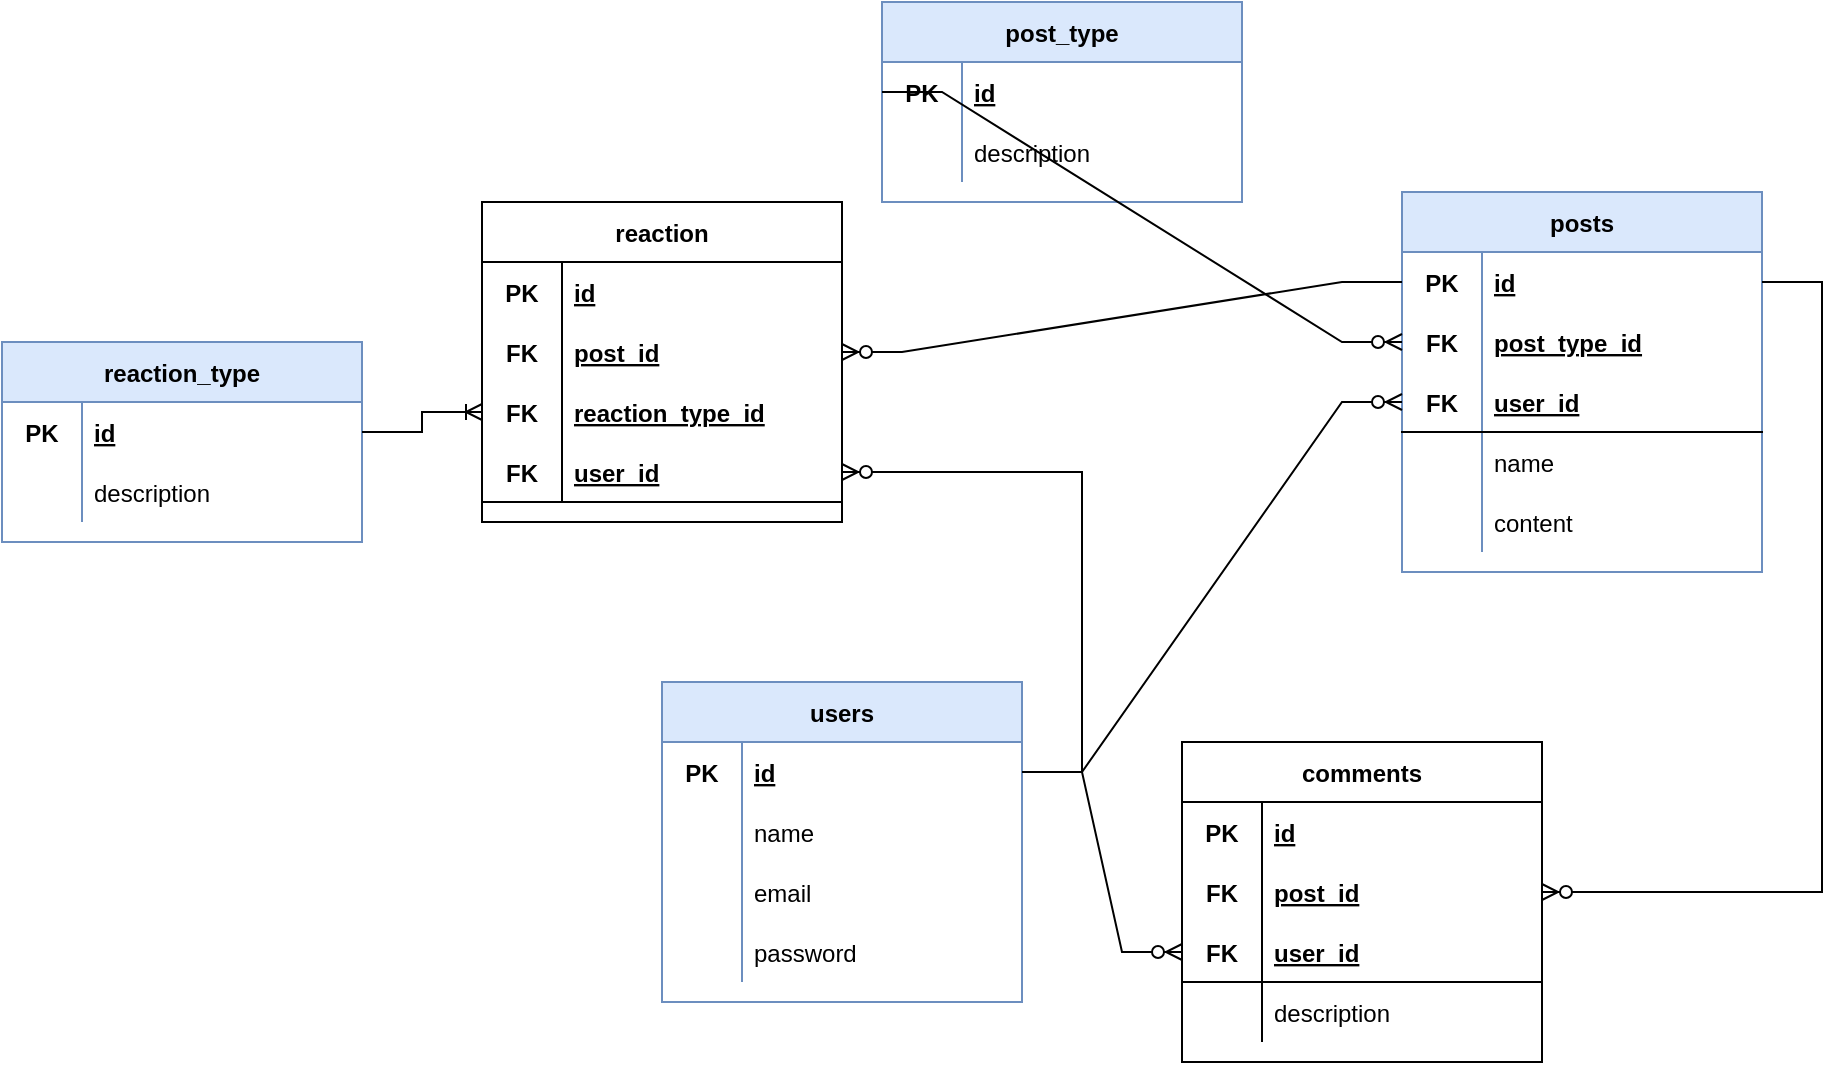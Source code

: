 <mxfile version="17.4.0" type="github"><diagram id="Au9tKrh3lZWZgQ1MWsz4" name="Página-1"><mxGraphModel dx="2114" dy="545" grid="1" gridSize="10" guides="1" tooltips="1" connect="1" arrows="1" fold="1" page="1" pageScale="1" pageWidth="1100" pageHeight="850" math="0" shadow="0"><root><mxCell id="0"/><mxCell id="1" parent="0"/><mxCell id="S0UIy8cH_xMcB4vQErI5-1" value="users" style="shape=table;startSize=30;container=1;collapsible=1;childLayout=tableLayout;fixedRows=1;rowLines=0;fontStyle=1;align=center;resizeLast=1;fontSize=12;verticalAlign=middle;spacing=0;spacingTop=0;fillColor=#dae8fc;strokeColor=#6c8ebf;" vertex="1" parent="1"><mxGeometry x="20" y="510" width="180" height="160" as="geometry"/></mxCell><mxCell id="S0UIy8cH_xMcB4vQErI5-2" value="" style="shape=tableRow;horizontal=0;startSize=0;swimlaneHead=0;swimlaneBody=0;fillColor=none;collapsible=0;dropTarget=0;points=[[0,0.5],[1,0.5]];portConstraint=eastwest;top=0;left=0;right=0;bottom=0;fontSize=12;verticalAlign=middle;spacing=0;spacingTop=0;" vertex="1" parent="S0UIy8cH_xMcB4vQErI5-1"><mxGeometry y="30" width="180" height="30" as="geometry"/></mxCell><mxCell id="S0UIy8cH_xMcB4vQErI5-3" value="PK" style="shape=partialRectangle;connectable=0;fillColor=none;top=0;left=0;bottom=0;right=0;fontStyle=1;overflow=hidden;fontSize=12;verticalAlign=middle;spacing=0;spacingTop=0;" vertex="1" parent="S0UIy8cH_xMcB4vQErI5-2"><mxGeometry width="40" height="30" as="geometry"><mxRectangle width="40" height="30" as="alternateBounds"/></mxGeometry></mxCell><mxCell id="S0UIy8cH_xMcB4vQErI5-4" value="id" style="shape=partialRectangle;connectable=0;fillColor=none;top=0;left=0;bottom=0;right=0;align=left;spacingLeft=6;fontStyle=5;overflow=hidden;fontSize=12;verticalAlign=middle;spacing=0;spacingTop=0;" vertex="1" parent="S0UIy8cH_xMcB4vQErI5-2"><mxGeometry x="40" width="140" height="30" as="geometry"><mxRectangle width="140" height="30" as="alternateBounds"/></mxGeometry></mxCell><mxCell id="S0UIy8cH_xMcB4vQErI5-8" value="" style="shape=tableRow;horizontal=0;startSize=0;swimlaneHead=0;swimlaneBody=0;fillColor=none;collapsible=0;dropTarget=0;points=[[0,0.5],[1,0.5]];portConstraint=eastwest;top=0;left=0;right=0;bottom=0;fontSize=12;verticalAlign=middle;spacing=0;spacingTop=0;" vertex="1" parent="S0UIy8cH_xMcB4vQErI5-1"><mxGeometry y="60" width="180" height="30" as="geometry"/></mxCell><mxCell id="S0UIy8cH_xMcB4vQErI5-9" value="" style="shape=partialRectangle;connectable=0;fillColor=none;top=0;left=0;bottom=0;right=0;editable=1;overflow=hidden;fontSize=12;verticalAlign=middle;spacing=0;spacingTop=0;" vertex="1" parent="S0UIy8cH_xMcB4vQErI5-8"><mxGeometry width="40" height="30" as="geometry"><mxRectangle width="40" height="30" as="alternateBounds"/></mxGeometry></mxCell><mxCell id="S0UIy8cH_xMcB4vQErI5-10" value="name" style="shape=partialRectangle;connectable=0;fillColor=none;top=0;left=0;bottom=0;right=0;align=left;spacingLeft=6;overflow=hidden;fontSize=12;verticalAlign=middle;spacing=0;spacingTop=0;" vertex="1" parent="S0UIy8cH_xMcB4vQErI5-8"><mxGeometry x="40" width="140" height="30" as="geometry"><mxRectangle width="140" height="30" as="alternateBounds"/></mxGeometry></mxCell><mxCell id="S0UIy8cH_xMcB4vQErI5-11" value="" style="shape=tableRow;horizontal=0;startSize=0;swimlaneHead=0;swimlaneBody=0;fillColor=none;collapsible=0;dropTarget=0;points=[[0,0.5],[1,0.5]];portConstraint=eastwest;top=0;left=0;right=0;bottom=0;fontSize=12;verticalAlign=middle;spacing=0;spacingTop=0;" vertex="1" parent="S0UIy8cH_xMcB4vQErI5-1"><mxGeometry y="90" width="180" height="30" as="geometry"/></mxCell><mxCell id="S0UIy8cH_xMcB4vQErI5-12" value="" style="shape=partialRectangle;connectable=0;fillColor=none;top=0;left=0;bottom=0;right=0;editable=1;overflow=hidden;fontSize=12;verticalAlign=middle;spacing=0;spacingTop=0;" vertex="1" parent="S0UIy8cH_xMcB4vQErI5-11"><mxGeometry width="40" height="30" as="geometry"><mxRectangle width="40" height="30" as="alternateBounds"/></mxGeometry></mxCell><mxCell id="S0UIy8cH_xMcB4vQErI5-13" value="email" style="shape=partialRectangle;connectable=0;fillColor=none;top=0;left=0;bottom=0;right=0;align=left;spacingLeft=6;overflow=hidden;fontSize=12;verticalAlign=middle;spacing=0;spacingTop=0;" vertex="1" parent="S0UIy8cH_xMcB4vQErI5-11"><mxGeometry x="40" width="140" height="30" as="geometry"><mxRectangle width="140" height="30" as="alternateBounds"/></mxGeometry></mxCell><mxCell id="S0UIy8cH_xMcB4vQErI5-14" style="shape=tableRow;horizontal=0;startSize=0;swimlaneHead=0;swimlaneBody=0;fillColor=none;collapsible=0;dropTarget=0;points=[[0,0.5],[1,0.5]];portConstraint=eastwest;top=0;left=0;right=0;bottom=0;fontSize=12;verticalAlign=middle;spacing=0;spacingTop=0;" vertex="1" parent="S0UIy8cH_xMcB4vQErI5-1"><mxGeometry y="120" width="180" height="30" as="geometry"/></mxCell><mxCell id="S0UIy8cH_xMcB4vQErI5-15" style="shape=partialRectangle;connectable=0;fillColor=none;top=0;left=0;bottom=0;right=0;editable=1;overflow=hidden;fontSize=12;verticalAlign=middle;spacing=0;spacingTop=0;" vertex="1" parent="S0UIy8cH_xMcB4vQErI5-14"><mxGeometry width="40" height="30" as="geometry"><mxRectangle width="40" height="30" as="alternateBounds"/></mxGeometry></mxCell><mxCell id="S0UIy8cH_xMcB4vQErI5-16" value="password" style="shape=partialRectangle;connectable=0;fillColor=none;top=0;left=0;bottom=0;right=0;align=left;spacingLeft=6;overflow=hidden;fontSize=12;verticalAlign=middle;spacing=0;spacingTop=0;" vertex="1" parent="S0UIy8cH_xMcB4vQErI5-14"><mxGeometry x="40" width="140" height="30" as="geometry"><mxRectangle width="140" height="30" as="alternateBounds"/></mxGeometry></mxCell><mxCell id="S0UIy8cH_xMcB4vQErI5-17" value="posts" style="shape=table;startSize=30;container=1;collapsible=1;childLayout=tableLayout;fixedRows=1;rowLines=0;fontStyle=1;align=center;resizeLast=1;fontSize=12;verticalAlign=middle;spacing=0;spacingTop=0;fillColor=#dae8fc;strokeColor=#6c8ebf;" vertex="1" parent="1"><mxGeometry x="390" y="265" width="180" height="190" as="geometry"/></mxCell><mxCell id="S0UIy8cH_xMcB4vQErI5-18" value="" style="shape=tableRow;horizontal=0;startSize=0;swimlaneHead=0;swimlaneBody=0;fillColor=none;collapsible=0;dropTarget=0;points=[[0,0.5],[1,0.5]];portConstraint=eastwest;top=0;left=0;right=0;bottom=0;fontSize=12;verticalAlign=middle;spacing=0;spacingTop=0;" vertex="1" parent="S0UIy8cH_xMcB4vQErI5-17"><mxGeometry y="30" width="180" height="30" as="geometry"/></mxCell><mxCell id="S0UIy8cH_xMcB4vQErI5-19" value="PK" style="shape=partialRectangle;connectable=0;fillColor=none;top=0;left=0;bottom=0;right=0;fontStyle=1;overflow=hidden;fontSize=12;verticalAlign=middle;spacing=0;spacingTop=0;" vertex="1" parent="S0UIy8cH_xMcB4vQErI5-18"><mxGeometry width="40" height="30" as="geometry"><mxRectangle width="40" height="30" as="alternateBounds"/></mxGeometry></mxCell><mxCell id="S0UIy8cH_xMcB4vQErI5-20" value="id" style="shape=partialRectangle;connectable=0;fillColor=none;top=0;left=0;bottom=0;right=0;align=left;spacingLeft=6;fontStyle=5;overflow=hidden;fontSize=12;verticalAlign=middle;spacing=0;spacingTop=0;" vertex="1" parent="S0UIy8cH_xMcB4vQErI5-18"><mxGeometry x="40" width="140" height="30" as="geometry"><mxRectangle width="140" height="30" as="alternateBounds"/></mxGeometry></mxCell><mxCell id="S0UIy8cH_xMcB4vQErI5-33" style="shape=tableRow;horizontal=0;startSize=0;swimlaneHead=0;swimlaneBody=0;fillColor=none;collapsible=0;dropTarget=0;points=[[0,0.5],[1,0.5]];portConstraint=eastwest;top=0;left=0;right=0;bottom=0;fontSize=12;verticalAlign=middle;spacing=0;spacingTop=0;" vertex="1" parent="S0UIy8cH_xMcB4vQErI5-17"><mxGeometry y="60" width="180" height="30" as="geometry"/></mxCell><mxCell id="S0UIy8cH_xMcB4vQErI5-34" value="FK" style="shape=partialRectangle;connectable=0;fillColor=none;top=0;left=0;bottom=0;right=0;fontStyle=1;overflow=hidden;fontSize=12;verticalAlign=middle;spacing=0;spacingTop=0;" vertex="1" parent="S0UIy8cH_xMcB4vQErI5-33"><mxGeometry width="40" height="30" as="geometry"><mxRectangle width="40" height="30" as="alternateBounds"/></mxGeometry></mxCell><mxCell id="S0UIy8cH_xMcB4vQErI5-35" value="post_type_id" style="shape=partialRectangle;connectable=0;fillColor=none;top=0;left=0;bottom=0;right=0;align=left;spacingLeft=6;fontStyle=5;overflow=hidden;fontSize=12;verticalAlign=middle;spacing=0;spacingTop=0;" vertex="1" parent="S0UIy8cH_xMcB4vQErI5-33"><mxGeometry x="40" width="140" height="30" as="geometry"><mxRectangle width="140" height="30" as="alternateBounds"/></mxGeometry></mxCell><mxCell id="S0UIy8cH_xMcB4vQErI5-21" value="" style="shape=tableRow;horizontal=0;startSize=0;swimlaneHead=0;swimlaneBody=0;fillColor=none;collapsible=0;dropTarget=0;points=[[0,0.5],[1,0.5]];portConstraint=eastwest;top=0;left=0;right=0;bottom=1;fontSize=12;verticalAlign=middle;spacing=0;spacingTop=0;" vertex="1" parent="S0UIy8cH_xMcB4vQErI5-17"><mxGeometry y="90" width="180" height="30" as="geometry"/></mxCell><mxCell id="S0UIy8cH_xMcB4vQErI5-22" value="FK" style="shape=partialRectangle;connectable=0;fillColor=none;top=0;left=0;bottom=0;right=0;fontStyle=1;overflow=hidden;fontSize=12;verticalAlign=middle;spacing=0;spacingTop=0;" vertex="1" parent="S0UIy8cH_xMcB4vQErI5-21"><mxGeometry width="40" height="30" as="geometry"><mxRectangle width="40" height="30" as="alternateBounds"/></mxGeometry></mxCell><mxCell id="S0UIy8cH_xMcB4vQErI5-23" value="user_id" style="shape=partialRectangle;connectable=0;fillColor=none;top=0;left=0;bottom=0;right=0;align=left;spacingLeft=6;fontStyle=5;overflow=hidden;fontSize=12;verticalAlign=middle;spacing=0;spacingTop=0;" vertex="1" parent="S0UIy8cH_xMcB4vQErI5-21"><mxGeometry x="40" width="140" height="30" as="geometry"><mxRectangle width="140" height="30" as="alternateBounds"/></mxGeometry></mxCell><mxCell id="S0UIy8cH_xMcB4vQErI5-24" value="" style="shape=tableRow;horizontal=0;startSize=0;swimlaneHead=0;swimlaneBody=0;fillColor=none;collapsible=0;dropTarget=0;points=[[0,0.5],[1,0.5]];portConstraint=eastwest;top=0;left=0;right=0;bottom=0;fontSize=12;verticalAlign=middle;spacing=0;spacingTop=0;" vertex="1" parent="S0UIy8cH_xMcB4vQErI5-17"><mxGeometry y="120" width="180" height="30" as="geometry"/></mxCell><mxCell id="S0UIy8cH_xMcB4vQErI5-25" value="" style="shape=partialRectangle;connectable=0;fillColor=none;top=0;left=0;bottom=0;right=0;editable=1;overflow=hidden;fontSize=12;verticalAlign=middle;spacing=0;spacingTop=0;" vertex="1" parent="S0UIy8cH_xMcB4vQErI5-24"><mxGeometry width="40" height="30" as="geometry"><mxRectangle width="40" height="30" as="alternateBounds"/></mxGeometry></mxCell><mxCell id="S0UIy8cH_xMcB4vQErI5-26" value="name" style="shape=partialRectangle;connectable=0;fillColor=none;top=0;left=0;bottom=0;right=0;align=left;spacingLeft=6;overflow=hidden;fontSize=12;verticalAlign=middle;spacing=0;spacingTop=0;" vertex="1" parent="S0UIy8cH_xMcB4vQErI5-24"><mxGeometry x="40" width="140" height="30" as="geometry"><mxRectangle width="140" height="30" as="alternateBounds"/></mxGeometry></mxCell><mxCell id="S0UIy8cH_xMcB4vQErI5-92" style="shape=tableRow;horizontal=0;startSize=0;swimlaneHead=0;swimlaneBody=0;fillColor=none;collapsible=0;dropTarget=0;points=[[0,0.5],[1,0.5]];portConstraint=eastwest;top=0;left=0;right=0;bottom=0;fontSize=12;verticalAlign=middle;spacing=0;spacingTop=0;" vertex="1" parent="S0UIy8cH_xMcB4vQErI5-17"><mxGeometry y="150" width="180" height="30" as="geometry"/></mxCell><mxCell id="S0UIy8cH_xMcB4vQErI5-93" style="shape=partialRectangle;connectable=0;fillColor=none;top=0;left=0;bottom=0;right=0;editable=1;overflow=hidden;fontSize=12;verticalAlign=middle;spacing=0;spacingTop=0;" vertex="1" parent="S0UIy8cH_xMcB4vQErI5-92"><mxGeometry width="40" height="30" as="geometry"><mxRectangle width="40" height="30" as="alternateBounds"/></mxGeometry></mxCell><mxCell id="S0UIy8cH_xMcB4vQErI5-94" value="content" style="shape=partialRectangle;connectable=0;fillColor=none;top=0;left=0;bottom=0;right=0;align=left;spacingLeft=6;overflow=hidden;fontSize=12;verticalAlign=middle;spacing=0;spacingTop=0;" vertex="1" parent="S0UIy8cH_xMcB4vQErI5-92"><mxGeometry x="40" width="140" height="30" as="geometry"><mxRectangle width="140" height="30" as="alternateBounds"/></mxGeometry></mxCell><mxCell id="S0UIy8cH_xMcB4vQErI5-36" value="post_type" style="shape=table;startSize=30;container=1;collapsible=1;childLayout=tableLayout;fixedRows=1;rowLines=0;fontStyle=1;align=center;resizeLast=1;fontSize=12;verticalAlign=middle;spacing=0;spacingTop=0;fillColor=#dae8fc;strokeColor=#6c8ebf;" vertex="1" parent="1"><mxGeometry x="130" y="170" width="180" height="100" as="geometry"/></mxCell><mxCell id="S0UIy8cH_xMcB4vQErI5-37" value="" style="shape=tableRow;horizontal=0;startSize=0;swimlaneHead=0;swimlaneBody=0;fillColor=none;collapsible=0;dropTarget=0;points=[[0,0.5],[1,0.5]];portConstraint=eastwest;top=0;left=0;right=0;bottom=0;fontSize=12;verticalAlign=middle;spacing=0;spacingTop=0;" vertex="1" parent="S0UIy8cH_xMcB4vQErI5-36"><mxGeometry y="30" width="180" height="30" as="geometry"/></mxCell><mxCell id="S0UIy8cH_xMcB4vQErI5-38" value="PK" style="shape=partialRectangle;connectable=0;fillColor=none;top=0;left=0;bottom=0;right=0;fontStyle=1;overflow=hidden;fontSize=12;verticalAlign=middle;spacing=0;spacingTop=0;" vertex="1" parent="S0UIy8cH_xMcB4vQErI5-37"><mxGeometry width="40" height="30" as="geometry"><mxRectangle width="40" height="30" as="alternateBounds"/></mxGeometry></mxCell><mxCell id="S0UIy8cH_xMcB4vQErI5-39" value="id" style="shape=partialRectangle;connectable=0;fillColor=none;top=0;left=0;bottom=0;right=0;align=left;spacingLeft=6;fontStyle=5;overflow=hidden;fontSize=12;verticalAlign=middle;spacing=0;spacingTop=0;" vertex="1" parent="S0UIy8cH_xMcB4vQErI5-37"><mxGeometry x="40" width="140" height="30" as="geometry"><mxRectangle width="140" height="30" as="alternateBounds"/></mxGeometry></mxCell><mxCell id="S0UIy8cH_xMcB4vQErI5-46" value="" style="shape=tableRow;horizontal=0;startSize=0;swimlaneHead=0;swimlaneBody=0;fillColor=none;collapsible=0;dropTarget=0;points=[[0,0.5],[1,0.5]];portConstraint=eastwest;top=0;left=0;right=0;bottom=0;fontSize=12;verticalAlign=middle;spacing=0;spacingTop=0;" vertex="1" parent="S0UIy8cH_xMcB4vQErI5-36"><mxGeometry y="60" width="180" height="30" as="geometry"/></mxCell><mxCell id="S0UIy8cH_xMcB4vQErI5-47" value="" style="shape=partialRectangle;connectable=0;fillColor=none;top=0;left=0;bottom=0;right=0;editable=1;overflow=hidden;fontSize=12;verticalAlign=middle;spacing=0;spacingTop=0;" vertex="1" parent="S0UIy8cH_xMcB4vQErI5-46"><mxGeometry width="40" height="30" as="geometry"><mxRectangle width="40" height="30" as="alternateBounds"/></mxGeometry></mxCell><mxCell id="S0UIy8cH_xMcB4vQErI5-48" value="description" style="shape=partialRectangle;connectable=0;fillColor=none;top=0;left=0;bottom=0;right=0;align=left;spacingLeft=6;overflow=hidden;fontSize=12;verticalAlign=middle;spacing=0;spacingTop=0;" vertex="1" parent="S0UIy8cH_xMcB4vQErI5-46"><mxGeometry x="40" width="140" height="30" as="geometry"><mxRectangle width="140" height="30" as="alternateBounds"/></mxGeometry></mxCell><mxCell id="S0UIy8cH_xMcB4vQErI5-49" value="" style="edgeStyle=entityRelationEdgeStyle;fontSize=12;html=1;endArrow=ERzeroToMany;endFill=1;rounded=0;" edge="1" parent="1" source="S0UIy8cH_xMcB4vQErI5-2" target="S0UIy8cH_xMcB4vQErI5-21"><mxGeometry width="100" height="100" relative="1" as="geometry"><mxPoint x="220" y="510" as="sourcePoint"/><mxPoint x="320" y="410" as="targetPoint"/></mxGeometry></mxCell><mxCell id="S0UIy8cH_xMcB4vQErI5-50" value="" style="edgeStyle=entityRelationEdgeStyle;fontSize=12;html=1;endArrow=ERzeroToMany;endFill=1;rounded=0;entryX=0;entryY=0.5;entryDx=0;entryDy=0;exitX=0;exitY=0.5;exitDx=0;exitDy=0;" edge="1" parent="1" source="S0UIy8cH_xMcB4vQErI5-37" target="S0UIy8cH_xMcB4vQErI5-33"><mxGeometry width="100" height="100" relative="1" as="geometry"><mxPoint x="210" y="565" as="sourcePoint"/><mxPoint x="270" y="415" as="targetPoint"/></mxGeometry></mxCell><mxCell id="S0UIy8cH_xMcB4vQErI5-51" value="comments" style="shape=table;startSize=30;container=1;collapsible=1;childLayout=tableLayout;fixedRows=1;rowLines=0;fontStyle=1;align=center;resizeLast=1;fontSize=12;verticalAlign=middle;spacing=0;spacingTop=0;" vertex="1" parent="1"><mxGeometry x="280" y="540" width="180" height="160" as="geometry"/></mxCell><mxCell id="S0UIy8cH_xMcB4vQErI5-52" value="" style="shape=tableRow;horizontal=0;startSize=0;swimlaneHead=0;swimlaneBody=0;fillColor=none;collapsible=0;dropTarget=0;points=[[0,0.5],[1,0.5]];portConstraint=eastwest;top=0;left=0;right=0;bottom=0;fontSize=12;verticalAlign=middle;spacing=0;spacingTop=0;" vertex="1" parent="S0UIy8cH_xMcB4vQErI5-51"><mxGeometry y="30" width="180" height="30" as="geometry"/></mxCell><mxCell id="S0UIy8cH_xMcB4vQErI5-53" value="PK" style="shape=partialRectangle;connectable=0;fillColor=none;top=0;left=0;bottom=0;right=0;fontStyle=1;overflow=hidden;fontSize=12;verticalAlign=middle;spacing=0;spacingTop=0;" vertex="1" parent="S0UIy8cH_xMcB4vQErI5-52"><mxGeometry width="40" height="30" as="geometry"><mxRectangle width="40" height="30" as="alternateBounds"/></mxGeometry></mxCell><mxCell id="S0UIy8cH_xMcB4vQErI5-54" value="id" style="shape=partialRectangle;connectable=0;fillColor=none;top=0;left=0;bottom=0;right=0;align=left;spacingLeft=6;fontStyle=5;overflow=hidden;fontSize=12;verticalAlign=middle;spacing=0;spacingTop=0;" vertex="1" parent="S0UIy8cH_xMcB4vQErI5-52"><mxGeometry x="40" width="140" height="30" as="geometry"><mxRectangle width="140" height="30" as="alternateBounds"/></mxGeometry></mxCell><mxCell id="S0UIy8cH_xMcB4vQErI5-55" style="shape=tableRow;horizontal=0;startSize=0;swimlaneHead=0;swimlaneBody=0;fillColor=none;collapsible=0;dropTarget=0;points=[[0,0.5],[1,0.5]];portConstraint=eastwest;top=0;left=0;right=0;bottom=0;fontSize=12;verticalAlign=middle;spacing=0;spacingTop=0;" vertex="1" parent="S0UIy8cH_xMcB4vQErI5-51"><mxGeometry y="60" width="180" height="30" as="geometry"/></mxCell><mxCell id="S0UIy8cH_xMcB4vQErI5-56" value="FK" style="shape=partialRectangle;connectable=0;fillColor=none;top=0;left=0;bottom=0;right=0;fontStyle=1;overflow=hidden;fontSize=12;verticalAlign=middle;spacing=0;spacingTop=0;" vertex="1" parent="S0UIy8cH_xMcB4vQErI5-55"><mxGeometry width="40" height="30" as="geometry"><mxRectangle width="40" height="30" as="alternateBounds"/></mxGeometry></mxCell><mxCell id="S0UIy8cH_xMcB4vQErI5-57" value="post_id" style="shape=partialRectangle;connectable=0;fillColor=none;top=0;left=0;bottom=0;right=0;align=left;spacingLeft=6;fontStyle=5;overflow=hidden;fontSize=12;verticalAlign=middle;spacing=0;spacingTop=0;" vertex="1" parent="S0UIy8cH_xMcB4vQErI5-55"><mxGeometry x="40" width="140" height="30" as="geometry"><mxRectangle width="140" height="30" as="alternateBounds"/></mxGeometry></mxCell><mxCell id="S0UIy8cH_xMcB4vQErI5-58" value="" style="shape=tableRow;horizontal=0;startSize=0;swimlaneHead=0;swimlaneBody=0;fillColor=none;collapsible=0;dropTarget=0;points=[[0,0.5],[1,0.5]];portConstraint=eastwest;top=0;left=0;right=0;bottom=1;fontSize=12;verticalAlign=middle;spacing=0;spacingTop=0;" vertex="1" parent="S0UIy8cH_xMcB4vQErI5-51"><mxGeometry y="90" width="180" height="30" as="geometry"/></mxCell><mxCell id="S0UIy8cH_xMcB4vQErI5-59" value="FK" style="shape=partialRectangle;connectable=0;fillColor=none;top=0;left=0;bottom=0;right=0;fontStyle=1;overflow=hidden;fontSize=12;verticalAlign=middle;spacing=0;spacingTop=0;" vertex="1" parent="S0UIy8cH_xMcB4vQErI5-58"><mxGeometry width="40" height="30" as="geometry"><mxRectangle width="40" height="30" as="alternateBounds"/></mxGeometry></mxCell><mxCell id="S0UIy8cH_xMcB4vQErI5-60" value="user_id" style="shape=partialRectangle;connectable=0;fillColor=none;top=0;left=0;bottom=0;right=0;align=left;spacingLeft=6;fontStyle=5;overflow=hidden;fontSize=12;verticalAlign=middle;spacing=0;spacingTop=0;" vertex="1" parent="S0UIy8cH_xMcB4vQErI5-58"><mxGeometry x="40" width="140" height="30" as="geometry"><mxRectangle width="140" height="30" as="alternateBounds"/></mxGeometry></mxCell><mxCell id="S0UIy8cH_xMcB4vQErI5-61" value="" style="shape=tableRow;horizontal=0;startSize=0;swimlaneHead=0;swimlaneBody=0;fillColor=none;collapsible=0;dropTarget=0;points=[[0,0.5],[1,0.5]];portConstraint=eastwest;top=0;left=0;right=0;bottom=0;fontSize=12;verticalAlign=middle;spacing=0;spacingTop=0;" vertex="1" parent="S0UIy8cH_xMcB4vQErI5-51"><mxGeometry y="120" width="180" height="30" as="geometry"/></mxCell><mxCell id="S0UIy8cH_xMcB4vQErI5-62" value="" style="shape=partialRectangle;connectable=0;fillColor=none;top=0;left=0;bottom=0;right=0;editable=1;overflow=hidden;fontSize=12;verticalAlign=middle;spacing=0;spacingTop=0;" vertex="1" parent="S0UIy8cH_xMcB4vQErI5-61"><mxGeometry width="40" height="30" as="geometry"><mxRectangle width="40" height="30" as="alternateBounds"/></mxGeometry></mxCell><mxCell id="S0UIy8cH_xMcB4vQErI5-63" value="description" style="shape=partialRectangle;connectable=0;fillColor=none;top=0;left=0;bottom=0;right=0;align=left;spacingLeft=6;overflow=hidden;fontSize=12;verticalAlign=middle;spacing=0;spacingTop=0;" vertex="1" parent="S0UIy8cH_xMcB4vQErI5-61"><mxGeometry x="40" width="140" height="30" as="geometry"><mxRectangle width="140" height="30" as="alternateBounds"/></mxGeometry></mxCell><mxCell id="S0UIy8cH_xMcB4vQErI5-64" value="" style="edgeStyle=entityRelationEdgeStyle;fontSize=12;html=1;endArrow=ERzeroToMany;endFill=1;rounded=0;" edge="1" parent="1" source="S0UIy8cH_xMcB4vQErI5-18" target="S0UIy8cH_xMcB4vQErI5-55"><mxGeometry width="100" height="100" relative="1" as="geometry"><mxPoint x="210" y="565" as="sourcePoint"/><mxPoint x="230" y="425" as="targetPoint"/></mxGeometry></mxCell><mxCell id="S0UIy8cH_xMcB4vQErI5-65" value="" style="edgeStyle=entityRelationEdgeStyle;fontSize=12;html=1;endArrow=ERzeroToMany;endFill=1;rounded=0;" edge="1" parent="1" source="S0UIy8cH_xMcB4vQErI5-2" target="S0UIy8cH_xMcB4vQErI5-58"><mxGeometry width="100" height="100" relative="1" as="geometry"><mxPoint x="220" y="575" as="sourcePoint"/><mxPoint x="240" y="435" as="targetPoint"/></mxGeometry></mxCell><mxCell id="S0UIy8cH_xMcB4vQErI5-66" value="reaction" style="shape=table;startSize=30;container=1;collapsible=1;childLayout=tableLayout;fixedRows=1;rowLines=0;fontStyle=1;align=center;resizeLast=1;fontSize=12;verticalAlign=middle;spacing=0;spacingTop=0;" vertex="1" parent="1"><mxGeometry x="-70" y="270" width="180" height="160" as="geometry"/></mxCell><mxCell id="S0UIy8cH_xMcB4vQErI5-67" value="" style="shape=tableRow;horizontal=0;startSize=0;swimlaneHead=0;swimlaneBody=0;fillColor=none;collapsible=0;dropTarget=0;points=[[0,0.5],[1,0.5]];portConstraint=eastwest;top=0;left=0;right=0;bottom=0;fontSize=12;verticalAlign=middle;spacing=0;spacingTop=0;" vertex="1" parent="S0UIy8cH_xMcB4vQErI5-66"><mxGeometry y="30" width="180" height="30" as="geometry"/></mxCell><mxCell id="S0UIy8cH_xMcB4vQErI5-68" value="PK" style="shape=partialRectangle;connectable=0;fillColor=none;top=0;left=0;bottom=0;right=0;fontStyle=1;overflow=hidden;fontSize=12;verticalAlign=middle;spacing=0;spacingTop=0;" vertex="1" parent="S0UIy8cH_xMcB4vQErI5-67"><mxGeometry width="40" height="30" as="geometry"><mxRectangle width="40" height="30" as="alternateBounds"/></mxGeometry></mxCell><mxCell id="S0UIy8cH_xMcB4vQErI5-69" value="id" style="shape=partialRectangle;connectable=0;fillColor=none;top=0;left=0;bottom=0;right=0;align=left;spacingLeft=6;fontStyle=5;overflow=hidden;fontSize=12;verticalAlign=middle;spacing=0;spacingTop=0;" vertex="1" parent="S0UIy8cH_xMcB4vQErI5-67"><mxGeometry x="40" width="140" height="30" as="geometry"><mxRectangle width="140" height="30" as="alternateBounds"/></mxGeometry></mxCell><mxCell id="S0UIy8cH_xMcB4vQErI5-70" style="shape=tableRow;horizontal=0;startSize=0;swimlaneHead=0;swimlaneBody=0;fillColor=none;collapsible=0;dropTarget=0;points=[[0,0.5],[1,0.5]];portConstraint=eastwest;top=0;left=0;right=0;bottom=0;fontSize=12;verticalAlign=middle;spacing=0;spacingTop=0;" vertex="1" parent="S0UIy8cH_xMcB4vQErI5-66"><mxGeometry y="60" width="180" height="30" as="geometry"/></mxCell><mxCell id="S0UIy8cH_xMcB4vQErI5-71" value="FK" style="shape=partialRectangle;connectable=0;fillColor=none;top=0;left=0;bottom=0;right=0;fontStyle=1;overflow=hidden;fontSize=12;verticalAlign=middle;spacing=0;spacingTop=0;" vertex="1" parent="S0UIy8cH_xMcB4vQErI5-70"><mxGeometry width="40" height="30" as="geometry"><mxRectangle width="40" height="30" as="alternateBounds"/></mxGeometry></mxCell><mxCell id="S0UIy8cH_xMcB4vQErI5-72" value="post_id" style="shape=partialRectangle;connectable=0;fillColor=none;top=0;left=0;bottom=0;right=0;align=left;spacingLeft=6;fontStyle=5;overflow=hidden;fontSize=12;verticalAlign=middle;spacing=0;spacingTop=0;" vertex="1" parent="S0UIy8cH_xMcB4vQErI5-70"><mxGeometry x="40" width="140" height="30" as="geometry"><mxRectangle width="140" height="30" as="alternateBounds"/></mxGeometry></mxCell><mxCell id="S0UIy8cH_xMcB4vQErI5-81" style="shape=tableRow;horizontal=0;startSize=0;swimlaneHead=0;swimlaneBody=0;fillColor=none;collapsible=0;dropTarget=0;points=[[0,0.5],[1,0.5]];portConstraint=eastwest;top=0;left=0;right=0;bottom=0;fontSize=12;verticalAlign=middle;spacing=0;spacingTop=0;" vertex="1" parent="S0UIy8cH_xMcB4vQErI5-66"><mxGeometry y="90" width="180" height="30" as="geometry"/></mxCell><mxCell id="S0UIy8cH_xMcB4vQErI5-82" value="FK" style="shape=partialRectangle;connectable=0;fillColor=none;top=0;left=0;bottom=0;right=0;fontStyle=1;overflow=hidden;fontSize=12;verticalAlign=middle;spacing=0;spacingTop=0;" vertex="1" parent="S0UIy8cH_xMcB4vQErI5-81"><mxGeometry width="40" height="30" as="geometry"><mxRectangle width="40" height="30" as="alternateBounds"/></mxGeometry></mxCell><mxCell id="S0UIy8cH_xMcB4vQErI5-83" value="reaction_type_id" style="shape=partialRectangle;connectable=0;fillColor=none;top=0;left=0;bottom=0;right=0;align=left;spacingLeft=6;fontStyle=5;overflow=hidden;fontSize=12;verticalAlign=middle;spacing=0;spacingTop=0;" vertex="1" parent="S0UIy8cH_xMcB4vQErI5-81"><mxGeometry x="40" width="140" height="30" as="geometry"><mxRectangle width="140" height="30" as="alternateBounds"/></mxGeometry></mxCell><mxCell id="S0UIy8cH_xMcB4vQErI5-73" value="" style="shape=tableRow;horizontal=0;startSize=0;swimlaneHead=0;swimlaneBody=0;fillColor=none;collapsible=0;dropTarget=0;points=[[0,0.5],[1,0.5]];portConstraint=eastwest;top=0;left=0;right=0;bottom=1;fontSize=12;verticalAlign=middle;spacing=0;spacingTop=0;" vertex="1" parent="S0UIy8cH_xMcB4vQErI5-66"><mxGeometry y="120" width="180" height="30" as="geometry"/></mxCell><mxCell id="S0UIy8cH_xMcB4vQErI5-74" value="FK" style="shape=partialRectangle;connectable=0;fillColor=none;top=0;left=0;bottom=0;right=0;fontStyle=1;overflow=hidden;fontSize=12;verticalAlign=middle;spacing=0;spacingTop=0;" vertex="1" parent="S0UIy8cH_xMcB4vQErI5-73"><mxGeometry width="40" height="30" as="geometry"><mxRectangle width="40" height="30" as="alternateBounds"/></mxGeometry></mxCell><mxCell id="S0UIy8cH_xMcB4vQErI5-75" value="user_id" style="shape=partialRectangle;connectable=0;fillColor=none;top=0;left=0;bottom=0;right=0;align=left;spacingLeft=6;fontStyle=5;overflow=hidden;fontSize=12;verticalAlign=middle;spacing=0;spacingTop=0;" vertex="1" parent="S0UIy8cH_xMcB4vQErI5-73"><mxGeometry x="40" width="140" height="30" as="geometry"><mxRectangle width="140" height="30" as="alternateBounds"/></mxGeometry></mxCell><mxCell id="S0UIy8cH_xMcB4vQErI5-79" value="" style="edgeStyle=entityRelationEdgeStyle;fontSize=12;html=1;endArrow=ERzeroToMany;endFill=1;rounded=0;" edge="1" parent="1" source="S0UIy8cH_xMcB4vQErI5-18" target="S0UIy8cH_xMcB4vQErI5-70"><mxGeometry width="100" height="100" relative="1" as="geometry"><mxPoint x="130" y="470" as="sourcePoint"/><mxPoint x="290" y="655" as="targetPoint"/></mxGeometry></mxCell><mxCell id="S0UIy8cH_xMcB4vQErI5-80" value="" style="edgeStyle=entityRelationEdgeStyle;fontSize=12;html=1;endArrow=ERzeroToMany;endFill=1;rounded=0;" edge="1" parent="1" source="S0UIy8cH_xMcB4vQErI5-2" target="S0UIy8cH_xMcB4vQErI5-73"><mxGeometry width="100" height="100" relative="1" as="geometry"><mxPoint x="220" y="575" as="sourcePoint"/><mxPoint x="300" y="665" as="targetPoint"/></mxGeometry></mxCell><mxCell id="S0UIy8cH_xMcB4vQErI5-84" value="reaction_type" style="shape=table;startSize=30;container=1;collapsible=1;childLayout=tableLayout;fixedRows=1;rowLines=0;fontStyle=1;align=center;resizeLast=1;fontSize=12;verticalAlign=middle;spacing=0;spacingTop=0;fillColor=#dae8fc;strokeColor=#6c8ebf;" vertex="1" parent="1"><mxGeometry x="-310" y="340" width="180" height="100" as="geometry"/></mxCell><mxCell id="S0UIy8cH_xMcB4vQErI5-85" value="" style="shape=tableRow;horizontal=0;startSize=0;swimlaneHead=0;swimlaneBody=0;fillColor=none;collapsible=0;dropTarget=0;points=[[0,0.5],[1,0.5]];portConstraint=eastwest;top=0;left=0;right=0;bottom=0;fontSize=12;verticalAlign=middle;spacing=0;spacingTop=0;" vertex="1" parent="S0UIy8cH_xMcB4vQErI5-84"><mxGeometry y="30" width="180" height="30" as="geometry"/></mxCell><mxCell id="S0UIy8cH_xMcB4vQErI5-86" value="PK" style="shape=partialRectangle;connectable=0;fillColor=none;top=0;left=0;bottom=0;right=0;fontStyle=1;overflow=hidden;fontSize=12;verticalAlign=middle;spacing=0;spacingTop=0;" vertex="1" parent="S0UIy8cH_xMcB4vQErI5-85"><mxGeometry width="40" height="30" as="geometry"><mxRectangle width="40" height="30" as="alternateBounds"/></mxGeometry></mxCell><mxCell id="S0UIy8cH_xMcB4vQErI5-87" value="id" style="shape=partialRectangle;connectable=0;fillColor=none;top=0;left=0;bottom=0;right=0;align=left;spacingLeft=6;fontStyle=5;overflow=hidden;fontSize=12;verticalAlign=middle;spacing=0;spacingTop=0;" vertex="1" parent="S0UIy8cH_xMcB4vQErI5-85"><mxGeometry x="40" width="140" height="30" as="geometry"><mxRectangle width="140" height="30" as="alternateBounds"/></mxGeometry></mxCell><mxCell id="S0UIy8cH_xMcB4vQErI5-88" value="" style="shape=tableRow;horizontal=0;startSize=0;swimlaneHead=0;swimlaneBody=0;fillColor=none;collapsible=0;dropTarget=0;points=[[0,0.5],[1,0.5]];portConstraint=eastwest;top=0;left=0;right=0;bottom=0;fontSize=12;verticalAlign=middle;spacing=0;spacingTop=0;" vertex="1" parent="S0UIy8cH_xMcB4vQErI5-84"><mxGeometry y="60" width="180" height="30" as="geometry"/></mxCell><mxCell id="S0UIy8cH_xMcB4vQErI5-89" value="" style="shape=partialRectangle;connectable=0;fillColor=none;top=0;left=0;bottom=0;right=0;editable=1;overflow=hidden;fontSize=12;verticalAlign=middle;spacing=0;spacingTop=0;" vertex="1" parent="S0UIy8cH_xMcB4vQErI5-88"><mxGeometry width="40" height="30" as="geometry"><mxRectangle width="40" height="30" as="alternateBounds"/></mxGeometry></mxCell><mxCell id="S0UIy8cH_xMcB4vQErI5-90" value="description" style="shape=partialRectangle;connectable=0;fillColor=none;top=0;left=0;bottom=0;right=0;align=left;spacingLeft=6;overflow=hidden;fontSize=12;verticalAlign=middle;spacing=0;spacingTop=0;" vertex="1" parent="S0UIy8cH_xMcB4vQErI5-88"><mxGeometry x="40" width="140" height="30" as="geometry"><mxRectangle width="140" height="30" as="alternateBounds"/></mxGeometry></mxCell><mxCell id="S0UIy8cH_xMcB4vQErI5-91" value="" style="edgeStyle=entityRelationEdgeStyle;fontSize=12;html=1;endArrow=ERoneToMany;rounded=0;" edge="1" parent="1" source="S0UIy8cH_xMcB4vQErI5-85" target="S0UIy8cH_xMcB4vQErI5-81"><mxGeometry width="100" height="100" relative="1" as="geometry"><mxPoint x="-170" y="550" as="sourcePoint"/><mxPoint x="-70" y="450" as="targetPoint"/></mxGeometry></mxCell></root></mxGraphModel></diagram></mxfile>